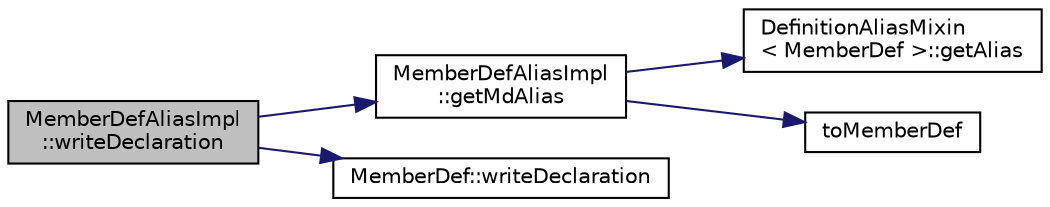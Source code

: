 digraph "MemberDefAliasImpl::writeDeclaration"
{
 // LATEX_PDF_SIZE
  edge [fontname="Helvetica",fontsize="10",labelfontname="Helvetica",labelfontsize="10"];
  node [fontname="Helvetica",fontsize="10",shape=record];
  rankdir="LR";
  Node1 [label="MemberDefAliasImpl\l::writeDeclaration",height=0.2,width=0.4,color="black", fillcolor="grey75", style="filled", fontcolor="black",tooltip=" "];
  Node1 -> Node2 [color="midnightblue",fontsize="10",style="solid"];
  Node2 [label="MemberDefAliasImpl\l::getMdAlias",height=0.2,width=0.4,color="black", fillcolor="white", style="filled",URL="$classMemberDefAliasImpl.html#aa35f82a07125e195a28330a8b761dd53",tooltip=" "];
  Node2 -> Node3 [color="midnightblue",fontsize="10",style="solid"];
  Node3 [label="DefinitionAliasMixin\l\< MemberDef \>::getAlias",height=0.2,width=0.4,color="black", fillcolor="white", style="filled",URL="$classDefinitionAliasMixin.html#a69970921105b4e7d6aebca0b297a9393",tooltip=" "];
  Node2 -> Node4 [color="midnightblue",fontsize="10",style="solid"];
  Node4 [label="toMemberDef",height=0.2,width=0.4,color="black", fillcolor="white", style="filled",URL="$memberdef_8cpp.html#af5b90e1ee6115fc2c7c6ce672c3dd157",tooltip=" "];
  Node1 -> Node5 [color="midnightblue",fontsize="10",style="solid"];
  Node5 [label="MemberDef::writeDeclaration",height=0.2,width=0.4,color="black", fillcolor="white", style="filled",URL="$classMemberDef.html#ad48e7301ddaee99ade129b10f2518161",tooltip=" "];
}
